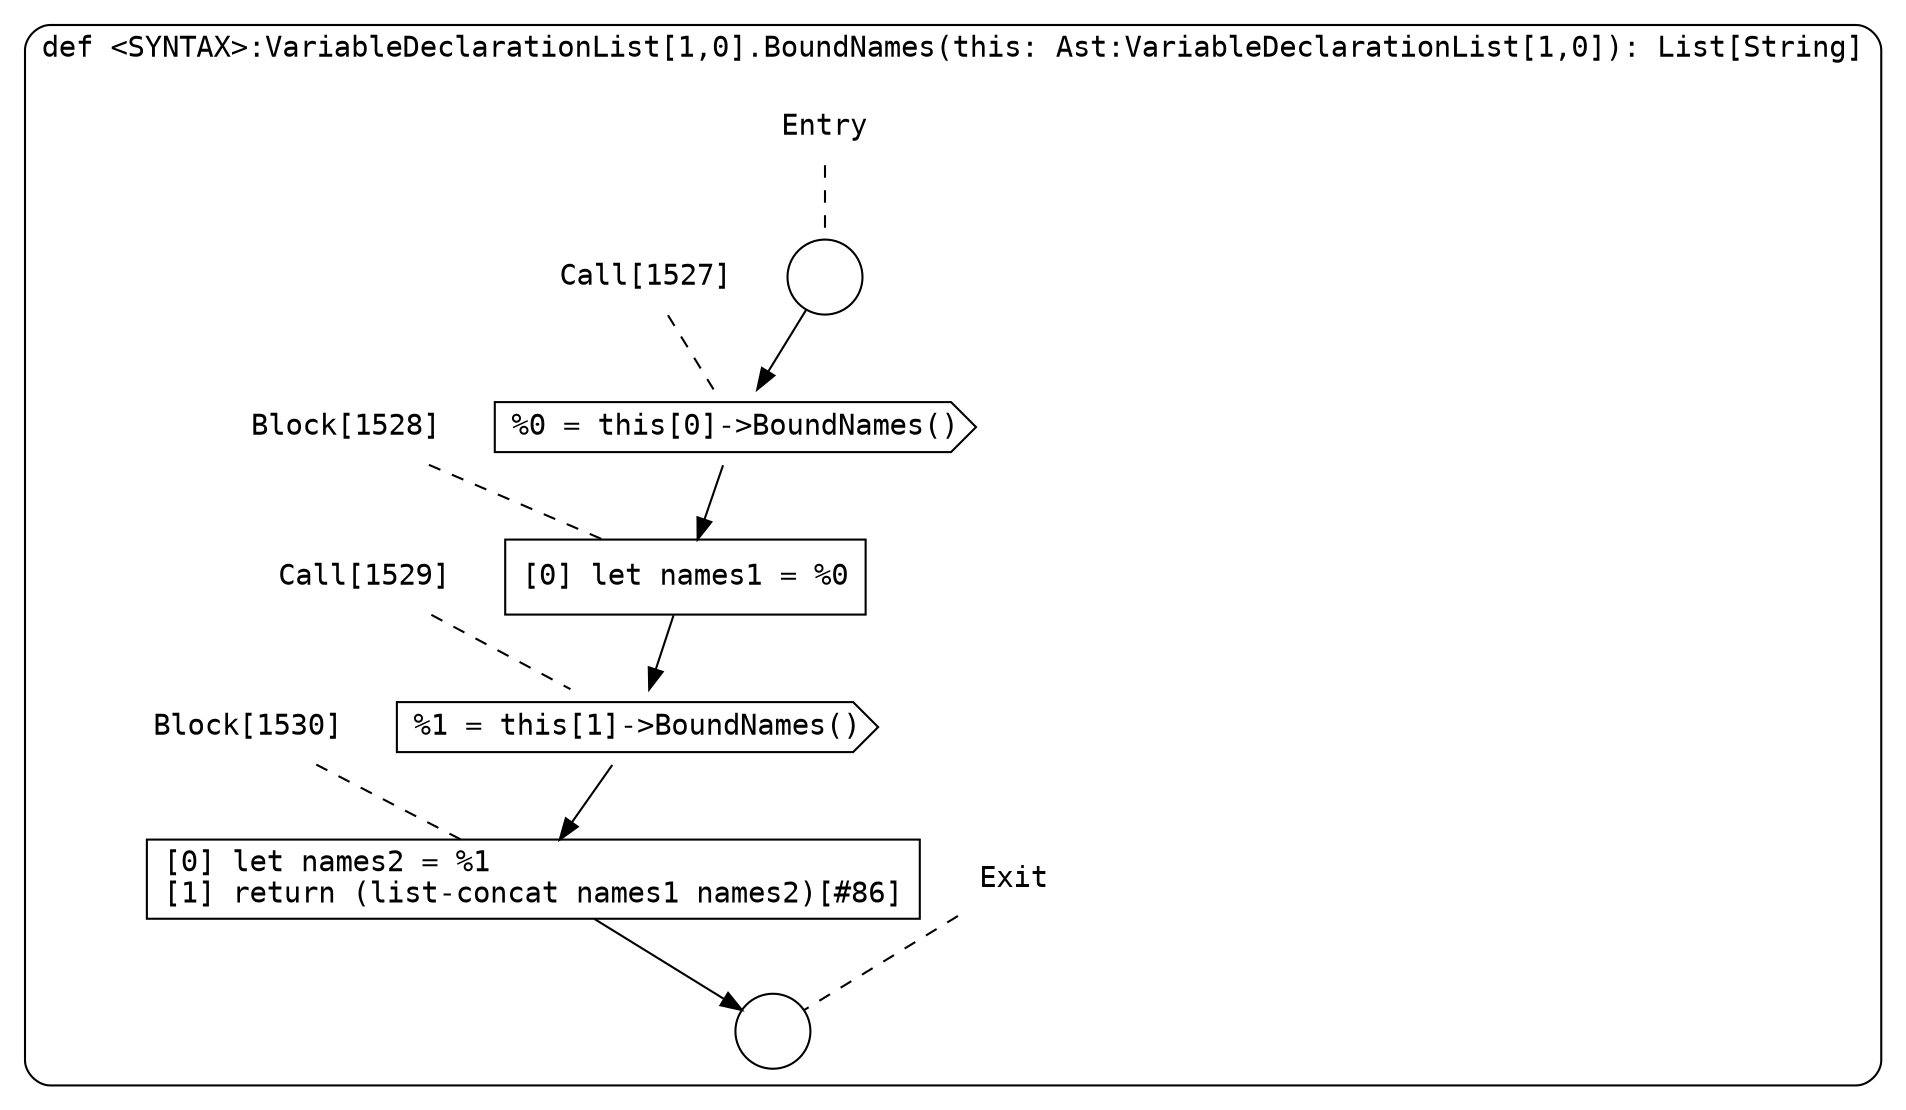 digraph {
  graph [fontname = "Consolas"]
  node [fontname = "Consolas"]
  edge [fontname = "Consolas"]
  subgraph cluster181 {
    label = "def <SYNTAX>:VariableDeclarationList[1,0].BoundNames(this: Ast:VariableDeclarationList[1,0]): List[String]"
    style = rounded
    cluster181_entry_name [shape=none, label=<<font color="black">Entry</font>>]
    cluster181_entry_name -> cluster181_entry [arrowhead=none, color="black", style=dashed]
    cluster181_entry [shape=circle label=" " color="black" fillcolor="white" style=filled]
    cluster181_entry -> node1527 [color="black"]
    cluster181_exit_name [shape=none, label=<<font color="black">Exit</font>>]
    cluster181_exit_name -> cluster181_exit [arrowhead=none, color="black", style=dashed]
    cluster181_exit [shape=circle label=" " color="black" fillcolor="white" style=filled]
    node1527_name [shape=none, label=<<font color="black">Call[1527]</font>>]
    node1527_name -> node1527 [arrowhead=none, color="black", style=dashed]
    node1527 [shape=cds, label=<<font color="black">%0 = this[0]-&gt;BoundNames()</font>> color="black" fillcolor="white", style=filled]
    node1527 -> node1528 [color="black"]
    node1528_name [shape=none, label=<<font color="black">Block[1528]</font>>]
    node1528_name -> node1528 [arrowhead=none, color="black", style=dashed]
    node1528 [shape=box, label=<<font color="black">[0] let names1 = %0<BR ALIGN="LEFT"/></font>> color="black" fillcolor="white", style=filled]
    node1528 -> node1529 [color="black"]
    node1529_name [shape=none, label=<<font color="black">Call[1529]</font>>]
    node1529_name -> node1529 [arrowhead=none, color="black", style=dashed]
    node1529 [shape=cds, label=<<font color="black">%1 = this[1]-&gt;BoundNames()</font>> color="black" fillcolor="white", style=filled]
    node1529 -> node1530 [color="black"]
    node1530_name [shape=none, label=<<font color="black">Block[1530]</font>>]
    node1530_name -> node1530 [arrowhead=none, color="black", style=dashed]
    node1530 [shape=box, label=<<font color="black">[0] let names2 = %1<BR ALIGN="LEFT"/>[1] return (list-concat names1 names2)[#86]<BR ALIGN="LEFT"/></font>> color="black" fillcolor="white", style=filled]
    node1530 -> cluster181_exit [color="black"]
  }
}